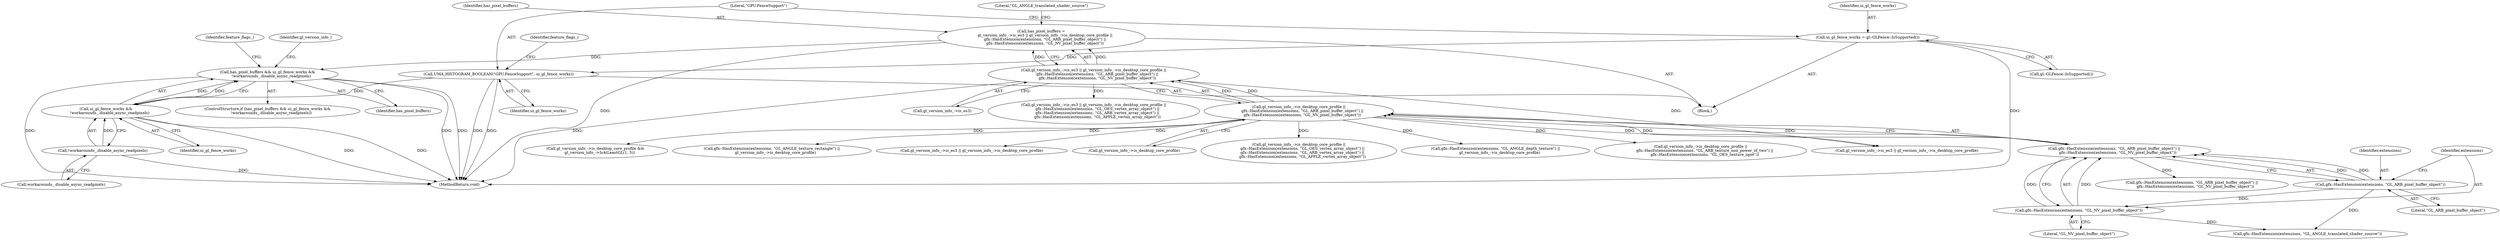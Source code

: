 digraph "0_Chrome_a4150b688a754d3d10d2ca385155b1c95d77d6ae_0@API" {
"1001784" [label="(Call,has_pixel_buffers && ui_gl_fence_works &&\n      !workarounds_.disable_async_readpixels)"];
"1000126" [label="(Call,has_pixel_buffers =\n      gl_version_info_->is_es3 || gl_version_info_->is_desktop_core_profile ||\n      gfx::HasExtension(extensions, \"GL_ARB_pixel_buffer_object\") ||\n      gfx::HasExtension(extensions, \"GL_NV_pixel_buffer_object\"))"];
"1000128" [label="(Call,gl_version_info_->is_es3 || gl_version_info_->is_desktop_core_profile ||\n      gfx::HasExtension(extensions, \"GL_ARB_pixel_buffer_object\") ||\n      gfx::HasExtension(extensions, \"GL_NV_pixel_buffer_object\"))"];
"1000132" [label="(Call,gl_version_info_->is_desktop_core_profile ||\n      gfx::HasExtension(extensions, \"GL_ARB_pixel_buffer_object\") ||\n      gfx::HasExtension(extensions, \"GL_NV_pixel_buffer_object\"))"];
"1000136" [label="(Call,gfx::HasExtension(extensions, \"GL_ARB_pixel_buffer_object\") ||\n      gfx::HasExtension(extensions, \"GL_NV_pixel_buffer_object\"))"];
"1000137" [label="(Call,gfx::HasExtension(extensions, \"GL_ARB_pixel_buffer_object\"))"];
"1000140" [label="(Call,gfx::HasExtension(extensions, \"GL_NV_pixel_buffer_object\"))"];
"1001786" [label="(Call,ui_gl_fence_works &&\n      !workarounds_.disable_async_readpixels)"];
"1001761" [label="(Call,UMA_HISTOGRAM_BOOLEAN(\"GPU.FenceSupport\", ui_gl_fence_works))"];
"1001758" [label="(Call,ui_gl_fence_works = gl::GLFence::IsSupported())"];
"1001788" [label="(Call,!workarounds_.disable_async_readpixels)"];
"1001783" [label="(ControlStructure,if (has_pixel_buffers && ui_gl_fence_works &&\n      !workarounds_.disable_async_readpixels))"];
"1001760" [label="(Call,gl::GLFence::IsSupported())"];
"1001355" [label="(Call,gfx::HasExtension(extensions, \"GL_ANGLE_texture_rectangle\") ||\n      gl_version_info_->is_desktop_core_profile)"];
"1001801" [label="(Identifier,gl_version_info_)"];
"1000142" [label="(Literal,\"GL_NV_pixel_buffer_object\")"];
"1001787" [label="(Identifier,ui_gl_fence_works)"];
"1000138" [label="(Identifier,extensions)"];
"1000145" [label="(Literal,\"GL_ANGLE_translated_shader_source\")"];
"1000101" [label="(Block,)"];
"1001795" [label="(Identifier,feature_flags_)"];
"1001761" [label="(Call,UMA_HISTOGRAM_BOOLEAN(\"GPU.FenceSupport\", ui_gl_fence_works))"];
"1000136" [label="(Call,gfx::HasExtension(extensions, \"GL_ARB_pixel_buffer_object\") ||\n      gfx::HasExtension(extensions, \"GL_NV_pixel_buffer_object\"))"];
"1000127" [label="(Identifier,has_pixel_buffers)"];
"1001012" [label="(Call,gl_version_info_->is_es3 || gl_version_info_->is_desktop_core_profile)"];
"1001786" [label="(Call,ui_gl_fence_works &&\n      !workarounds_.disable_async_readpixels)"];
"1000133" [label="(Call,gl_version_info_->is_desktop_core_profile)"];
"1000512" [label="(Call,gl_version_info_->is_es3 || gl_version_info_->is_desktop_core_profile ||\n      gfx::HasExtension(extensions, \"GL_OES_vertex_array_object\") ||\n      gfx::HasExtension(extensions, \"GL_ARB_vertex_array_object\") ||\n      gfx::HasExtension(extensions, \"GL_APPLE_vertex_array_object\"))"];
"1000141" [label="(Identifier,extensions)"];
"1001763" [label="(Identifier,ui_gl_fence_works)"];
"1002292" [label="(Call,gfx::HasExtension(extensions, \"GL_ARB_pixel_buffer_object\") ||\n      gfx::HasExtension(extensions, \"GL_NV_pixel_buffer_object\"))"];
"1001788" [label="(Call,!workarounds_.disable_async_readpixels)"];
"1000129" [label="(Call,gl_version_info_->is_es3)"];
"1000516" [label="(Call,gl_version_info_->is_desktop_core_profile ||\n      gfx::HasExtension(extensions, \"GL_OES_vertex_array_object\") ||\n      gfx::HasExtension(extensions, \"GL_ARB_vertex_array_object\") ||\n      gfx::HasExtension(extensions, \"GL_APPLE_vertex_array_object\"))"];
"1000408" [label="(Call,gfx::HasExtension(extensions, \"GL_ANGLE_depth_texture\") ||\n       gl_version_info_->is_desktop_core_profile)"];
"1000137" [label="(Call,gfx::HasExtension(extensions, \"GL_ARB_pixel_buffer_object\"))"];
"1001785" [label="(Identifier,has_pixel_buffers)"];
"1000970" [label="(Call,gl_version_info_->is_desktop_core_profile ||\n       gfx::HasExtension(extensions, \"GL_ARB_texture_non_power_of_two\") ||\n       gfx::HasExtension(extensions, \"GL_OES_texture_npot\"))"];
"1001759" [label="(Identifier,ui_gl_fence_works)"];
"1000459" [label="(Call,gl_version_info_->is_es3 || gl_version_info_->is_desktop_core_profile)"];
"1000128" [label="(Call,gl_version_info_->is_es3 || gl_version_info_->is_desktop_core_profile ||\n      gfx::HasExtension(extensions, \"GL_ARB_pixel_buffer_object\") ||\n      gfx::HasExtension(extensions, \"GL_NV_pixel_buffer_object\"))"];
"1001762" [label="(Literal,\"GPU.FenceSupport\")"];
"1001789" [label="(Call,workarounds_.disable_async_readpixels)"];
"1001766" [label="(Identifier,feature_flags_)"];
"1000185" [label="(Call,gfx::HasExtension(extensions, \"GL_ANGLE_translated_shader_source\"))"];
"1002478" [label="(MethodReturn,void)"];
"1000139" [label="(Literal,\"GL_ARB_pixel_buffer_object\")"];
"1001482" [label="(Call,gl_version_info_->is_desktop_core_profile &&\n       gl_version_info_->IsAtLeastGL(1, 5))"];
"1000126" [label="(Call,has_pixel_buffers =\n      gl_version_info_->is_es3 || gl_version_info_->is_desktop_core_profile ||\n      gfx::HasExtension(extensions, \"GL_ARB_pixel_buffer_object\") ||\n      gfx::HasExtension(extensions, \"GL_NV_pixel_buffer_object\"))"];
"1000132" [label="(Call,gl_version_info_->is_desktop_core_profile ||\n      gfx::HasExtension(extensions, \"GL_ARB_pixel_buffer_object\") ||\n      gfx::HasExtension(extensions, \"GL_NV_pixel_buffer_object\"))"];
"1001758" [label="(Call,ui_gl_fence_works = gl::GLFence::IsSupported())"];
"1001784" [label="(Call,has_pixel_buffers && ui_gl_fence_works &&\n      !workarounds_.disable_async_readpixels)"];
"1000140" [label="(Call,gfx::HasExtension(extensions, \"GL_NV_pixel_buffer_object\"))"];
"1001784" -> "1001783"  [label="AST: "];
"1001784" -> "1001785"  [label="CFG: "];
"1001784" -> "1001786"  [label="CFG: "];
"1001785" -> "1001784"  [label="AST: "];
"1001786" -> "1001784"  [label="AST: "];
"1001795" -> "1001784"  [label="CFG: "];
"1001801" -> "1001784"  [label="CFG: "];
"1001784" -> "1002478"  [label="DDG: "];
"1001784" -> "1002478"  [label="DDG: "];
"1001784" -> "1002478"  [label="DDG: "];
"1000126" -> "1001784"  [label="DDG: "];
"1001786" -> "1001784"  [label="DDG: "];
"1001786" -> "1001784"  [label="DDG: "];
"1000126" -> "1000101"  [label="AST: "];
"1000126" -> "1000128"  [label="CFG: "];
"1000127" -> "1000126"  [label="AST: "];
"1000128" -> "1000126"  [label="AST: "];
"1000145" -> "1000126"  [label="CFG: "];
"1000126" -> "1002478"  [label="DDG: "];
"1000128" -> "1000126"  [label="DDG: "];
"1000128" -> "1000126"  [label="DDG: "];
"1000128" -> "1000129"  [label="CFG: "];
"1000128" -> "1000132"  [label="CFG: "];
"1000129" -> "1000128"  [label="AST: "];
"1000132" -> "1000128"  [label="AST: "];
"1000128" -> "1002478"  [label="DDG: "];
"1000132" -> "1000128"  [label="DDG: "];
"1000132" -> "1000128"  [label="DDG: "];
"1000128" -> "1000459"  [label="DDG: "];
"1000128" -> "1000512"  [label="DDG: "];
"1000132" -> "1000133"  [label="CFG: "];
"1000132" -> "1000136"  [label="CFG: "];
"1000133" -> "1000132"  [label="AST: "];
"1000136" -> "1000132"  [label="AST: "];
"1000136" -> "1000132"  [label="DDG: "];
"1000136" -> "1000132"  [label="DDG: "];
"1000132" -> "1000408"  [label="DDG: "];
"1000132" -> "1000459"  [label="DDG: "];
"1000132" -> "1000516"  [label="DDG: "];
"1000132" -> "1000970"  [label="DDG: "];
"1000132" -> "1001012"  [label="DDG: "];
"1000132" -> "1001355"  [label="DDG: "];
"1000132" -> "1001482"  [label="DDG: "];
"1000136" -> "1000137"  [label="CFG: "];
"1000136" -> "1000140"  [label="CFG: "];
"1000137" -> "1000136"  [label="AST: "];
"1000140" -> "1000136"  [label="AST: "];
"1000137" -> "1000136"  [label="DDG: "];
"1000137" -> "1000136"  [label="DDG: "];
"1000140" -> "1000136"  [label="DDG: "];
"1000140" -> "1000136"  [label="DDG: "];
"1000136" -> "1002292"  [label="DDG: "];
"1000137" -> "1000139"  [label="CFG: "];
"1000138" -> "1000137"  [label="AST: "];
"1000139" -> "1000137"  [label="AST: "];
"1000141" -> "1000137"  [label="CFG: "];
"1000137" -> "1000140"  [label="DDG: "];
"1000137" -> "1000185"  [label="DDG: "];
"1000140" -> "1000142"  [label="CFG: "];
"1000141" -> "1000140"  [label="AST: "];
"1000142" -> "1000140"  [label="AST: "];
"1000140" -> "1000185"  [label="DDG: "];
"1001786" -> "1001787"  [label="CFG: "];
"1001786" -> "1001788"  [label="CFG: "];
"1001787" -> "1001786"  [label="AST: "];
"1001788" -> "1001786"  [label="AST: "];
"1001786" -> "1002478"  [label="DDG: "];
"1001786" -> "1002478"  [label="DDG: "];
"1001761" -> "1001786"  [label="DDG: "];
"1001788" -> "1001786"  [label="DDG: "];
"1001761" -> "1000101"  [label="AST: "];
"1001761" -> "1001763"  [label="CFG: "];
"1001762" -> "1001761"  [label="AST: "];
"1001763" -> "1001761"  [label="AST: "];
"1001766" -> "1001761"  [label="CFG: "];
"1001761" -> "1002478"  [label="DDG: "];
"1001761" -> "1002478"  [label="DDG: "];
"1001758" -> "1001761"  [label="DDG: "];
"1001758" -> "1000101"  [label="AST: "];
"1001758" -> "1001760"  [label="CFG: "];
"1001759" -> "1001758"  [label="AST: "];
"1001760" -> "1001758"  [label="AST: "];
"1001762" -> "1001758"  [label="CFG: "];
"1001758" -> "1002478"  [label="DDG: "];
"1001788" -> "1001789"  [label="CFG: "];
"1001789" -> "1001788"  [label="AST: "];
"1001788" -> "1002478"  [label="DDG: "];
}
